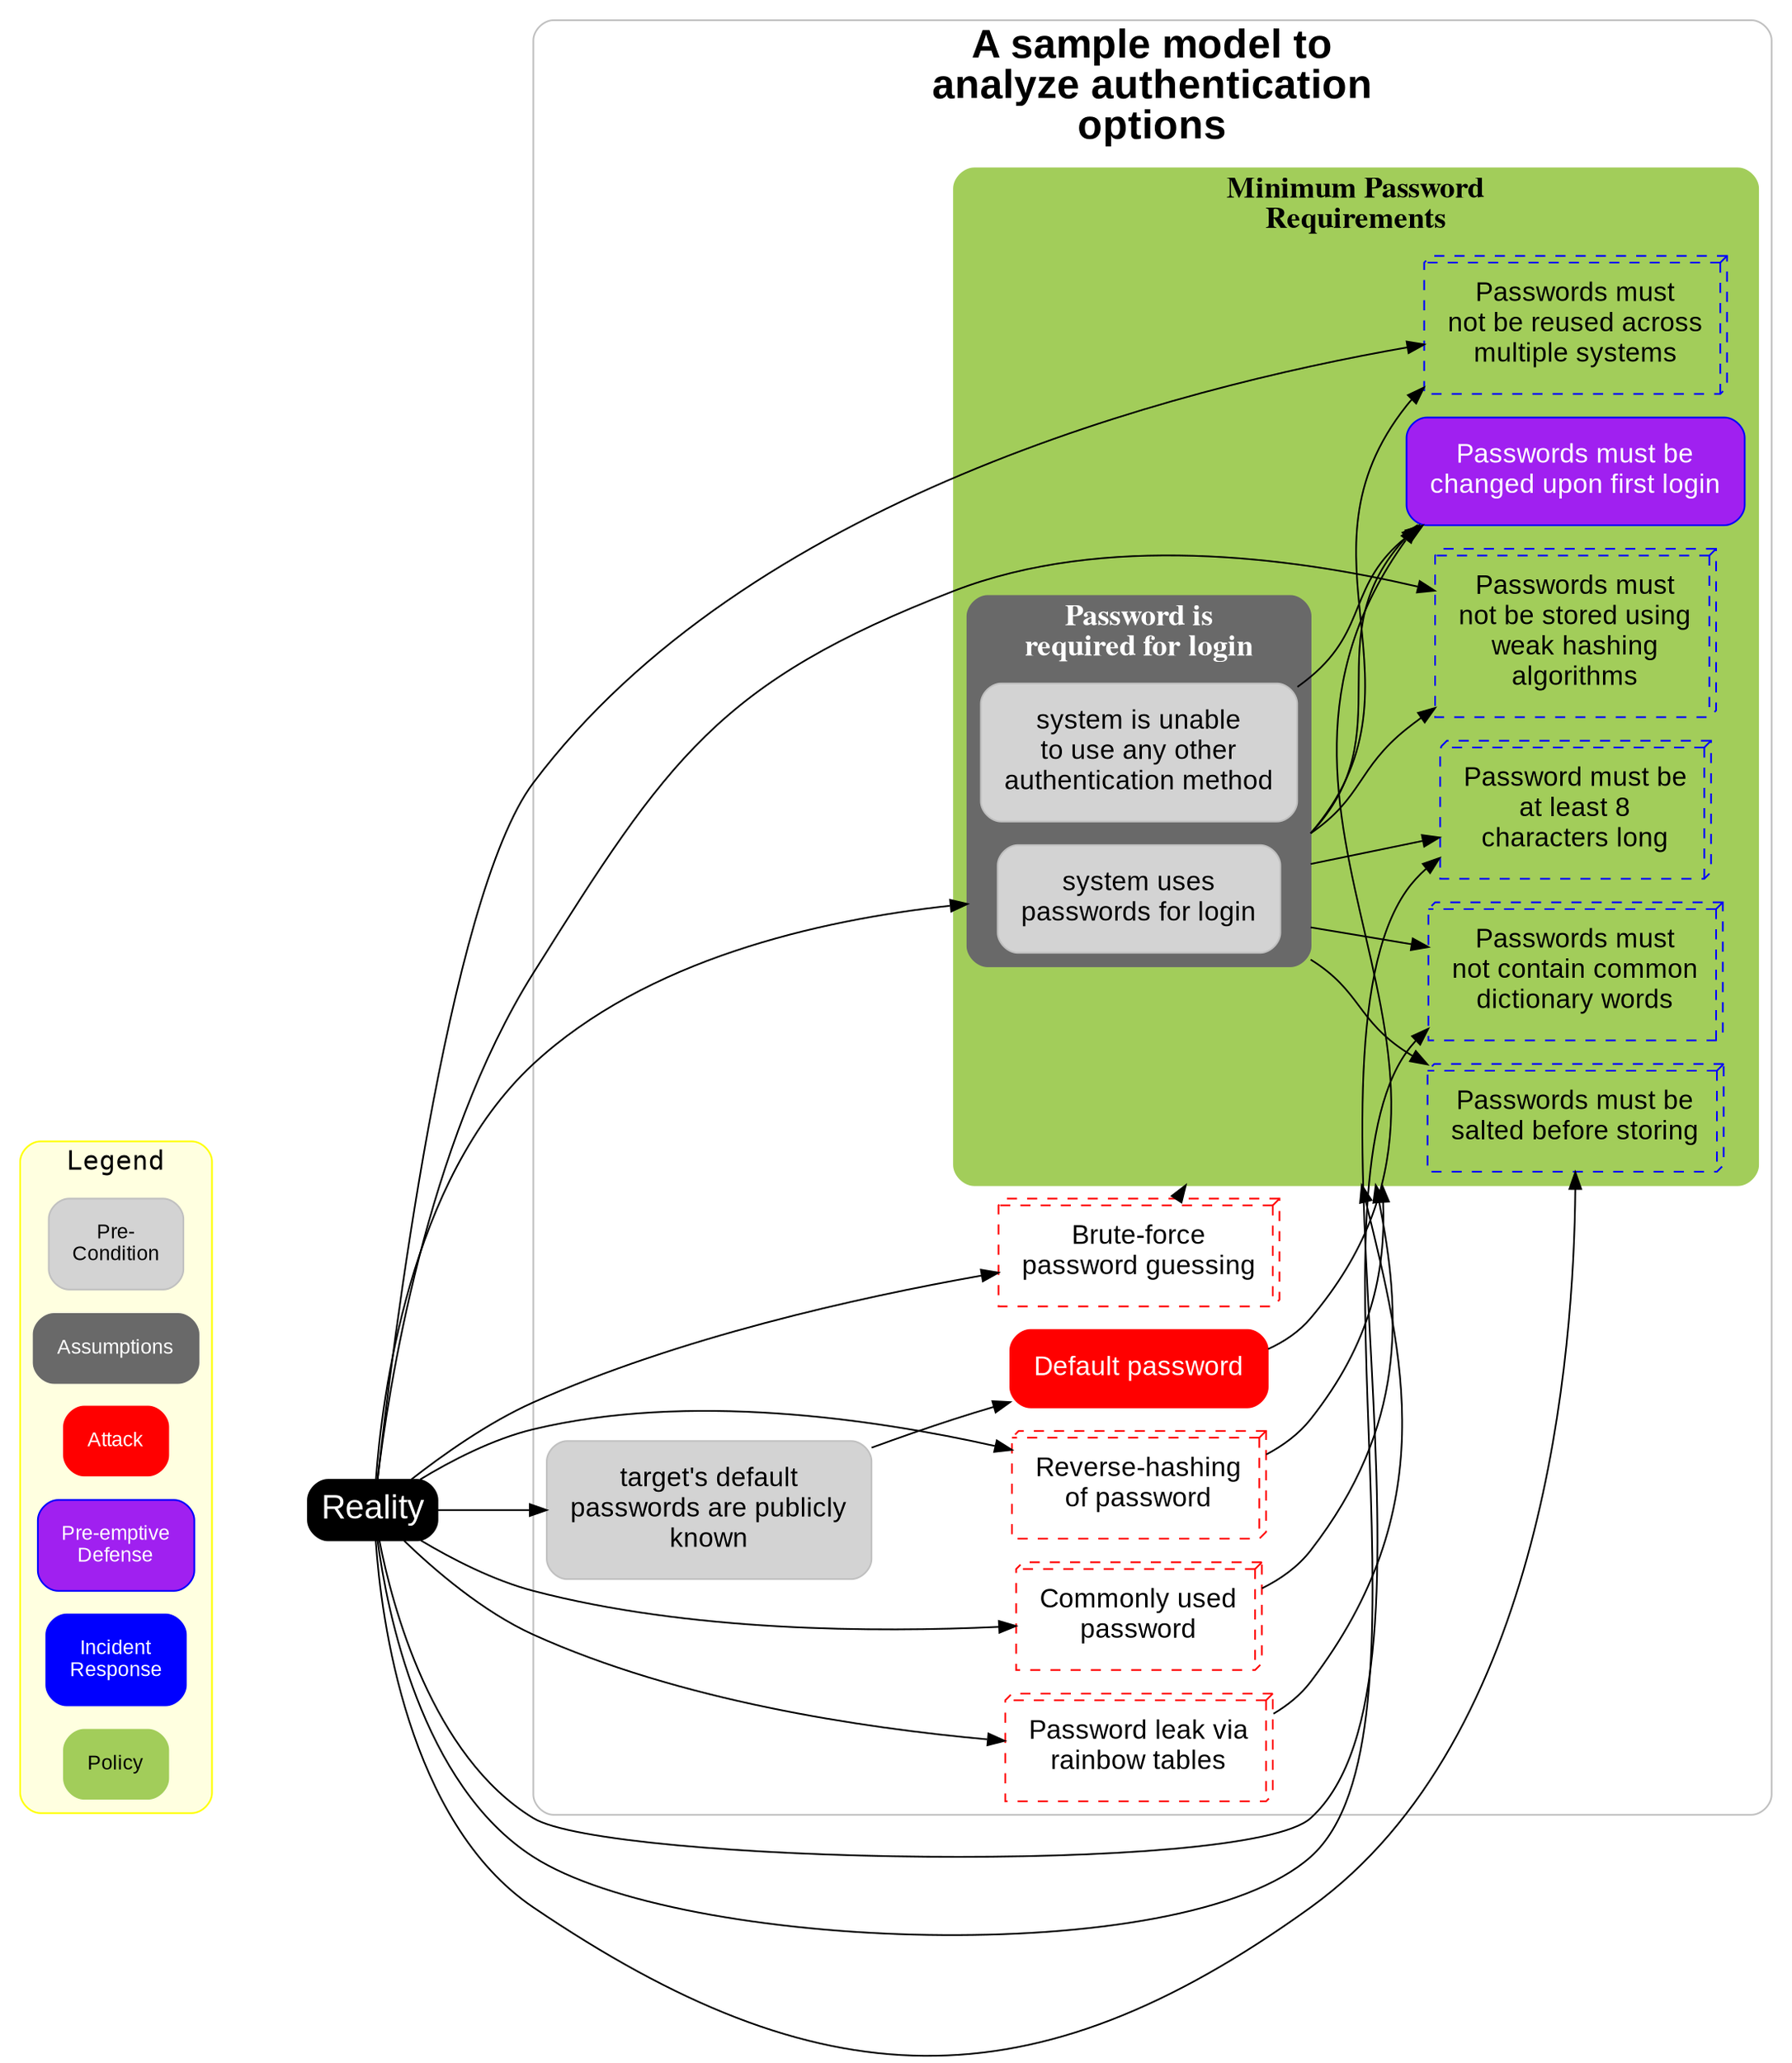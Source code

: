 digraph "top" {
  // Base Styling
  compound=true
  graph[style="filled, rounded" rankdir="LR" splines="true" overlap="false" nodesep="0.2" ranksep="0.9"];

  // Start and end nodes
  reality[ label="Reality"  fontname="Arial"  fontsize="20"  fontcolor="white"  fillcolor="black"  color="black"  shape="box"  style="filled, rounded" ]
  subgraph cluster_A_sample_model_to_analyze_authentication_options {
    label=<<B>A sample model to<br></br>analyze authentication<br></br>options</B>>
    graph[style="filled, rounded" rankdir="LR" splines="true" overlap="false" nodesep="0.2" ranksep="0.9" fontname="Arial"  fontsize="24"  fontcolor="black"  fillcolor="transparent"  color="gray" ];
    subgraph cluster_Minimum_Password_Requirements {
      label=<<B>Minimum Password<br></br>Requirements</B>>
      graph[style="filled, rounded" rankdir="LR" splines="true" overlap="false" nodesep="0.2" ranksep="0.9" fontname="Times"  fontsize="18"  fontcolor="black"  fillcolor="darkolivegreen3"  color="darkolivegreen3" ];
    subgraph cluster_Password_is_required_for_login {
      label=<<B>Password is<br></br>required for login</B>>
      graph[style="filled, rounded" rankdir="LR" splines="true" overlap="false" nodesep="0.2" ranksep="0.9" fontname="Times"  fontsize="18"  fontcolor="white"  fillcolor="dimgray"  color="dimgray" ];
      system_uses_passwords_for_login[label="system uses\npasswords for login"  shape="box"  style="filled, rounded"  margin="0.2"  fontname="Arial"  fontsize="16"  fontcolor="black"  fillcolor="lightgray"  color="gray"]
      system_is_unable_to_use_any_other_authentication_method[label="system is unable\nto use any other\nauthentication method"  shape="box"  style="filled, rounded"  margin="0.2"  fontname="Arial"  fontsize="16"  fontcolor="black"  fillcolor="lightgray"  color="gray"]
      {rank="same"; system_uses_passwords_for_login; system_is_unable_to_use_any_other_authentication_method; }
    }
      Passwords_must_not_be_reused_across_multiple_systems[label="Passwords must\nnot be reused across\nmultiple systems"  shape="box3d"  style="filled, dashed"  margin="0.2"  fontname="Arial"  fontsize="16"  fontcolor="black"  fillcolor="transparent"  color="blue"]
      Passwords_must_not_be_stored_using_weak_hashing_algorithms[label="Passwords must\nnot be stored using\nweak hashing\nalgorithms"  shape="box3d"  style="filled, dashed"  margin="0.2"  fontname="Arial"  fontsize="16"  fontcolor="black"  fillcolor="transparent"  color="blue"]
      Passwords_must_be_salted_before_storing[label="Passwords must be\nsalted before storing"  shape="box3d"  style="filled, dashed"  margin="0.2"  fontname="Arial"  fontsize="16"  fontcolor="black"  fillcolor="transparent"  color="blue"]
      Password_must_be_at_least_8_characters_long[label="Password must be\nat least 8\ncharacters long"  shape="box3d"  style="filled, dashed"  margin="0.2"  fontname="Arial"  fontsize="16"  fontcolor="black"  fillcolor="transparent"  color="blue"]
      Passwords_must_be_changed_upon_first_login[label="Passwords must be\nchanged upon first login"  shape="box"  style="filled, rounded"  margin="0.2"  fontname="Arial"  fontsize="16"  fontcolor="white"  fillcolor="purple"  color="blue"]
      Passwords_must_not_contain_common_dictionary_words[label="Passwords must\nnot contain common\ndictionary words"  shape="box3d"  style="filled, dashed"  margin="0.2"  fontname="Arial"  fontsize="16"  fontcolor="black"  fillcolor="transparent"  color="blue"]
      {rank="same"; }
    }
    Bruteforce_password_guessing[label="Brute-force\npassword guessing"  shape="box3d"  style="filled, dashed"  margin="0.2"  fontname="Arial"  fontsize="16"  fontcolor="black"  fillcolor="transparent"  color="red"]
    Reversehashing_of_password[label="Reverse-hashing\nof password"  shape="box3d"  style="filled, dashed"  margin="0.2"  fontname="Arial"  fontsize="16"  fontcolor="black"  fillcolor="transparent"  color="red"]
    targets_default_passwords_are_publicly_known[label="target's default\npasswords are publicly\nknown"  shape="box"  style="filled, rounded"  margin="0.2"  fontname="Arial"  fontsize="16"  fontcolor="black"  fillcolor="lightgray"  color="gray"]
    Default_password[label="Default password"  shape="box"  style="filled, rounded"  margin="0.2"  fontname="Arial"  fontsize="16"  fontcolor="white"  fillcolor="red"  color="red"]
    Commonly_used_password[label="Commonly used\npassword"  shape="box3d"  style="filled, dashed"  margin="0.2"  fontname="Arial"  fontsize="16"  fontcolor="black"  fillcolor="transparent"  color="red"]
    Password_leak_via_rainbow_tables[label="Password leak via\nrainbow tables"  shape="box3d"  style="filled, dashed"  margin="0.2"  fontname="Arial"  fontsize="16"  fontcolor="black"  fillcolor="transparent"  color="red"]
    {rank="same"; targets_default_passwords_are_publicly_known; }
  }
  Commonly_used_password -> Passwords_must_not_be_stored_using_weak_hashing_algorithms[lhead=cluster_Minimum_Password_Requirements]
  Password_leak_via_rainbow_tables -> Passwords_must_not_be_stored_using_weak_hashing_algorithms[lhead=cluster_Minimum_Password_Requirements]
  system_is_unable_to_use_any_other_authentication_method -> Passwords_must_be_changed_upon_first_login[ltail=Password_is_required_for_login]
  system_uses_passwords_for_login -> Passwords_must_not_be_reused_across_multiple_systems[ltail=cluster_Password_is_required_for_login]
  system_uses_passwords_for_login -> Passwords_must_not_be_stored_using_weak_hashing_algorithms[ltail=cluster_Password_is_required_for_login]
  system_uses_passwords_for_login -> Passwords_must_be_salted_before_storing[ltail=cluster_Password_is_required_for_login]
  system_uses_passwords_for_login -> Password_must_be_at_least_8_characters_long[ltail=cluster_Password_is_required_for_login]
  system_uses_passwords_for_login -> Passwords_must_be_changed_upon_first_login[ltail=cluster_Password_is_required_for_login]
  system_uses_passwords_for_login -> Passwords_must_not_contain_common_dictionary_words[ltail=cluster_Password_is_required_for_login]
  Reversehashing_of_password -> Passwords_must_not_be_stored_using_weak_hashing_algorithms[lhead=cluster_Minimum_Password_Requirements]
  targets_default_passwords_are_publicly_known -> Default_password
  reality -> system_uses_passwords_for_login[lhead=cluster_Password_is_required_for_login]
  reality -> Passwords_must_not_contain_common_dictionary_words
  reality -> Passwords_must_not_be_reused_across_multiple_systems
  reality -> Passwords_must_not_be_stored_using_weak_hashing_algorithms
  reality -> Passwords_must_be_salted_before_storing
  reality -> Password_must_be_at_least_8_characters_long
  reality -> Bruteforce_password_guessing
  reality -> Reversehashing_of_password
  reality -> targets_default_passwords_are_publicly_known
  reality -> Commonly_used_password
  reality -> Password_leak_via_rainbow_tables
  Default_password -> Passwords_must_be_changed_upon_first_login
  Bruteforce_password_guessing -> Passwords_must_not_be_stored_using_weak_hashing_algorithms[lhead=cluster_Minimum_Password_Requirements]
  subgraph cluster_Legend {
    label="Legend"
    graph[style="filled, rounded" rankdir="LR" fontsize="16" splines="true" overlap="false" nodesep="0.1" ranksep="0.2" fontname="Courier" fillcolor="lightyellow" color="yellow"];
    A[label="Pre-\nCondition"  shape="box"  style="filled, rounded"  margin="0.2"  fontname="Arial"  fontsize="12"  fontcolor="black"  fillcolor="lightgray"  color="gray"]
    B[label="Assumptions"  shape="box"  style="filled, rounded"  margin="0.2"  fontname="Arial"  fontsize="12"  fontcolor="white"  fillcolor="dimgray"  color="dimgray"]
    C[label="Attack"  shape="box"  style="filled, rounded"  margin="0.2"  fontname="Arial"  fontsize="12"  fontcolor="white"  fillcolor="red"  color="red"]
    D[label="Pre-emptive\nDefense"  shape="box"  style="filled, rounded"  margin="0.2"  fontname="Arial"  fontsize="12"  fontcolor="white"  fillcolor="purple"  color="blue"]
    E[label="Incident\nResponse"  shape="box"  style="filled, rounded"  margin="0.2"  fontname="Arial"  fontsize="12"  fontcolor="white"  fillcolor="blue"  color="blue"]
    F[label="Policy"  shape="box"  style="filled, rounded"  margin="0.2"  fontname="Arial"  fontsize="12"  fontcolor="black"  fillcolor="darkolivegreen3"  color="darkolivegreen3"]
  }
  A -> reality [style="invis" ltail="cluster_Legend"]
  B -> reality [style="invis" ltail="cluster_Legend"]
  C -> reality [style="invis" ltail="cluster_Legend"]
  D -> reality [style="invis" ltail="cluster_Legend"]
  E -> reality [style="invis" ltail="cluster_Legend"]
  F -> reality [style="invis" ltail="cluster_Legend"]
}